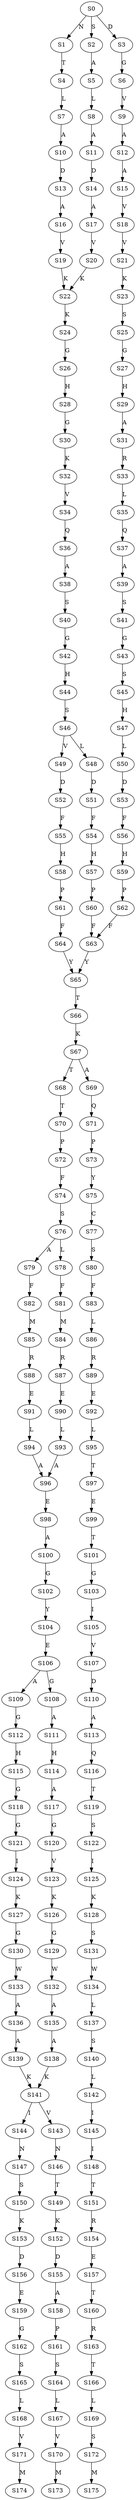 strict digraph  {
	S0 -> S1 [ label = N ];
	S0 -> S2 [ label = S ];
	S0 -> S3 [ label = D ];
	S1 -> S4 [ label = T ];
	S2 -> S5 [ label = A ];
	S3 -> S6 [ label = G ];
	S4 -> S7 [ label = L ];
	S5 -> S8 [ label = L ];
	S6 -> S9 [ label = V ];
	S7 -> S10 [ label = A ];
	S8 -> S11 [ label = A ];
	S9 -> S12 [ label = A ];
	S10 -> S13 [ label = D ];
	S11 -> S14 [ label = D ];
	S12 -> S15 [ label = A ];
	S13 -> S16 [ label = A ];
	S14 -> S17 [ label = A ];
	S15 -> S18 [ label = V ];
	S16 -> S19 [ label = V ];
	S17 -> S20 [ label = V ];
	S18 -> S21 [ label = V ];
	S19 -> S22 [ label = K ];
	S20 -> S22 [ label = K ];
	S21 -> S23 [ label = K ];
	S22 -> S24 [ label = K ];
	S23 -> S25 [ label = S ];
	S24 -> S26 [ label = G ];
	S25 -> S27 [ label = G ];
	S26 -> S28 [ label = H ];
	S27 -> S29 [ label = H ];
	S28 -> S30 [ label = G ];
	S29 -> S31 [ label = A ];
	S30 -> S32 [ label = K ];
	S31 -> S33 [ label = R ];
	S32 -> S34 [ label = V ];
	S33 -> S35 [ label = L ];
	S34 -> S36 [ label = Q ];
	S35 -> S37 [ label = Q ];
	S36 -> S38 [ label = A ];
	S37 -> S39 [ label = A ];
	S38 -> S40 [ label = S ];
	S39 -> S41 [ label = S ];
	S40 -> S42 [ label = G ];
	S41 -> S43 [ label = G ];
	S42 -> S44 [ label = H ];
	S43 -> S45 [ label = S ];
	S44 -> S46 [ label = S ];
	S45 -> S47 [ label = H ];
	S46 -> S48 [ label = L ];
	S46 -> S49 [ label = V ];
	S47 -> S50 [ label = L ];
	S48 -> S51 [ label = D ];
	S49 -> S52 [ label = D ];
	S50 -> S53 [ label = D ];
	S51 -> S54 [ label = F ];
	S52 -> S55 [ label = F ];
	S53 -> S56 [ label = F ];
	S54 -> S57 [ label = H ];
	S55 -> S58 [ label = H ];
	S56 -> S59 [ label = H ];
	S57 -> S60 [ label = P ];
	S58 -> S61 [ label = P ];
	S59 -> S62 [ label = P ];
	S60 -> S63 [ label = F ];
	S61 -> S64 [ label = F ];
	S62 -> S63 [ label = F ];
	S63 -> S65 [ label = Y ];
	S64 -> S65 [ label = Y ];
	S65 -> S66 [ label = T ];
	S66 -> S67 [ label = K ];
	S67 -> S68 [ label = T ];
	S67 -> S69 [ label = A ];
	S68 -> S70 [ label = T ];
	S69 -> S71 [ label = Q ];
	S70 -> S72 [ label = P ];
	S71 -> S73 [ label = P ];
	S72 -> S74 [ label = F ];
	S73 -> S75 [ label = Y ];
	S74 -> S76 [ label = S ];
	S75 -> S77 [ label = C ];
	S76 -> S78 [ label = L ];
	S76 -> S79 [ label = A ];
	S77 -> S80 [ label = S ];
	S78 -> S81 [ label = F ];
	S79 -> S82 [ label = F ];
	S80 -> S83 [ label = F ];
	S81 -> S84 [ label = M ];
	S82 -> S85 [ label = M ];
	S83 -> S86 [ label = L ];
	S84 -> S87 [ label = R ];
	S85 -> S88 [ label = R ];
	S86 -> S89 [ label = R ];
	S87 -> S90 [ label = E ];
	S88 -> S91 [ label = E ];
	S89 -> S92 [ label = E ];
	S90 -> S93 [ label = L ];
	S91 -> S94 [ label = L ];
	S92 -> S95 [ label = L ];
	S93 -> S96 [ label = A ];
	S94 -> S96 [ label = A ];
	S95 -> S97 [ label = T ];
	S96 -> S98 [ label = E ];
	S97 -> S99 [ label = E ];
	S98 -> S100 [ label = A ];
	S99 -> S101 [ label = T ];
	S100 -> S102 [ label = G ];
	S101 -> S103 [ label = G ];
	S102 -> S104 [ label = Y ];
	S103 -> S105 [ label = I ];
	S104 -> S106 [ label = E ];
	S105 -> S107 [ label = V ];
	S106 -> S108 [ label = G ];
	S106 -> S109 [ label = A ];
	S107 -> S110 [ label = D ];
	S108 -> S111 [ label = A ];
	S109 -> S112 [ label = G ];
	S110 -> S113 [ label = A ];
	S111 -> S114 [ label = H ];
	S112 -> S115 [ label = H ];
	S113 -> S116 [ label = Q ];
	S114 -> S117 [ label = A ];
	S115 -> S118 [ label = G ];
	S116 -> S119 [ label = T ];
	S117 -> S120 [ label = G ];
	S118 -> S121 [ label = G ];
	S119 -> S122 [ label = S ];
	S120 -> S123 [ label = V ];
	S121 -> S124 [ label = I ];
	S122 -> S125 [ label = I ];
	S123 -> S126 [ label = K ];
	S124 -> S127 [ label = K ];
	S125 -> S128 [ label = K ];
	S126 -> S129 [ label = G ];
	S127 -> S130 [ label = G ];
	S128 -> S131 [ label = S ];
	S129 -> S132 [ label = W ];
	S130 -> S133 [ label = W ];
	S131 -> S134 [ label = W ];
	S132 -> S135 [ label = A ];
	S133 -> S136 [ label = A ];
	S134 -> S137 [ label = L ];
	S135 -> S138 [ label = A ];
	S136 -> S139 [ label = A ];
	S137 -> S140 [ label = S ];
	S138 -> S141 [ label = K ];
	S139 -> S141 [ label = K ];
	S140 -> S142 [ label = L ];
	S141 -> S143 [ label = V ];
	S141 -> S144 [ label = I ];
	S142 -> S145 [ label = I ];
	S143 -> S146 [ label = N ];
	S144 -> S147 [ label = N ];
	S145 -> S148 [ label = I ];
	S146 -> S149 [ label = T ];
	S147 -> S150 [ label = S ];
	S148 -> S151 [ label = T ];
	S149 -> S152 [ label = K ];
	S150 -> S153 [ label = K ];
	S151 -> S154 [ label = R ];
	S152 -> S155 [ label = D ];
	S153 -> S156 [ label = D ];
	S154 -> S157 [ label = E ];
	S155 -> S158 [ label = A ];
	S156 -> S159 [ label = E ];
	S157 -> S160 [ label = T ];
	S158 -> S161 [ label = P ];
	S159 -> S162 [ label = G ];
	S160 -> S163 [ label = R ];
	S161 -> S164 [ label = S ];
	S162 -> S165 [ label = S ];
	S163 -> S166 [ label = T ];
	S164 -> S167 [ label = L ];
	S165 -> S168 [ label = L ];
	S166 -> S169 [ label = L ];
	S167 -> S170 [ label = V ];
	S168 -> S171 [ label = V ];
	S169 -> S172 [ label = S ];
	S170 -> S173 [ label = M ];
	S171 -> S174 [ label = M ];
	S172 -> S175 [ label = M ];
}
